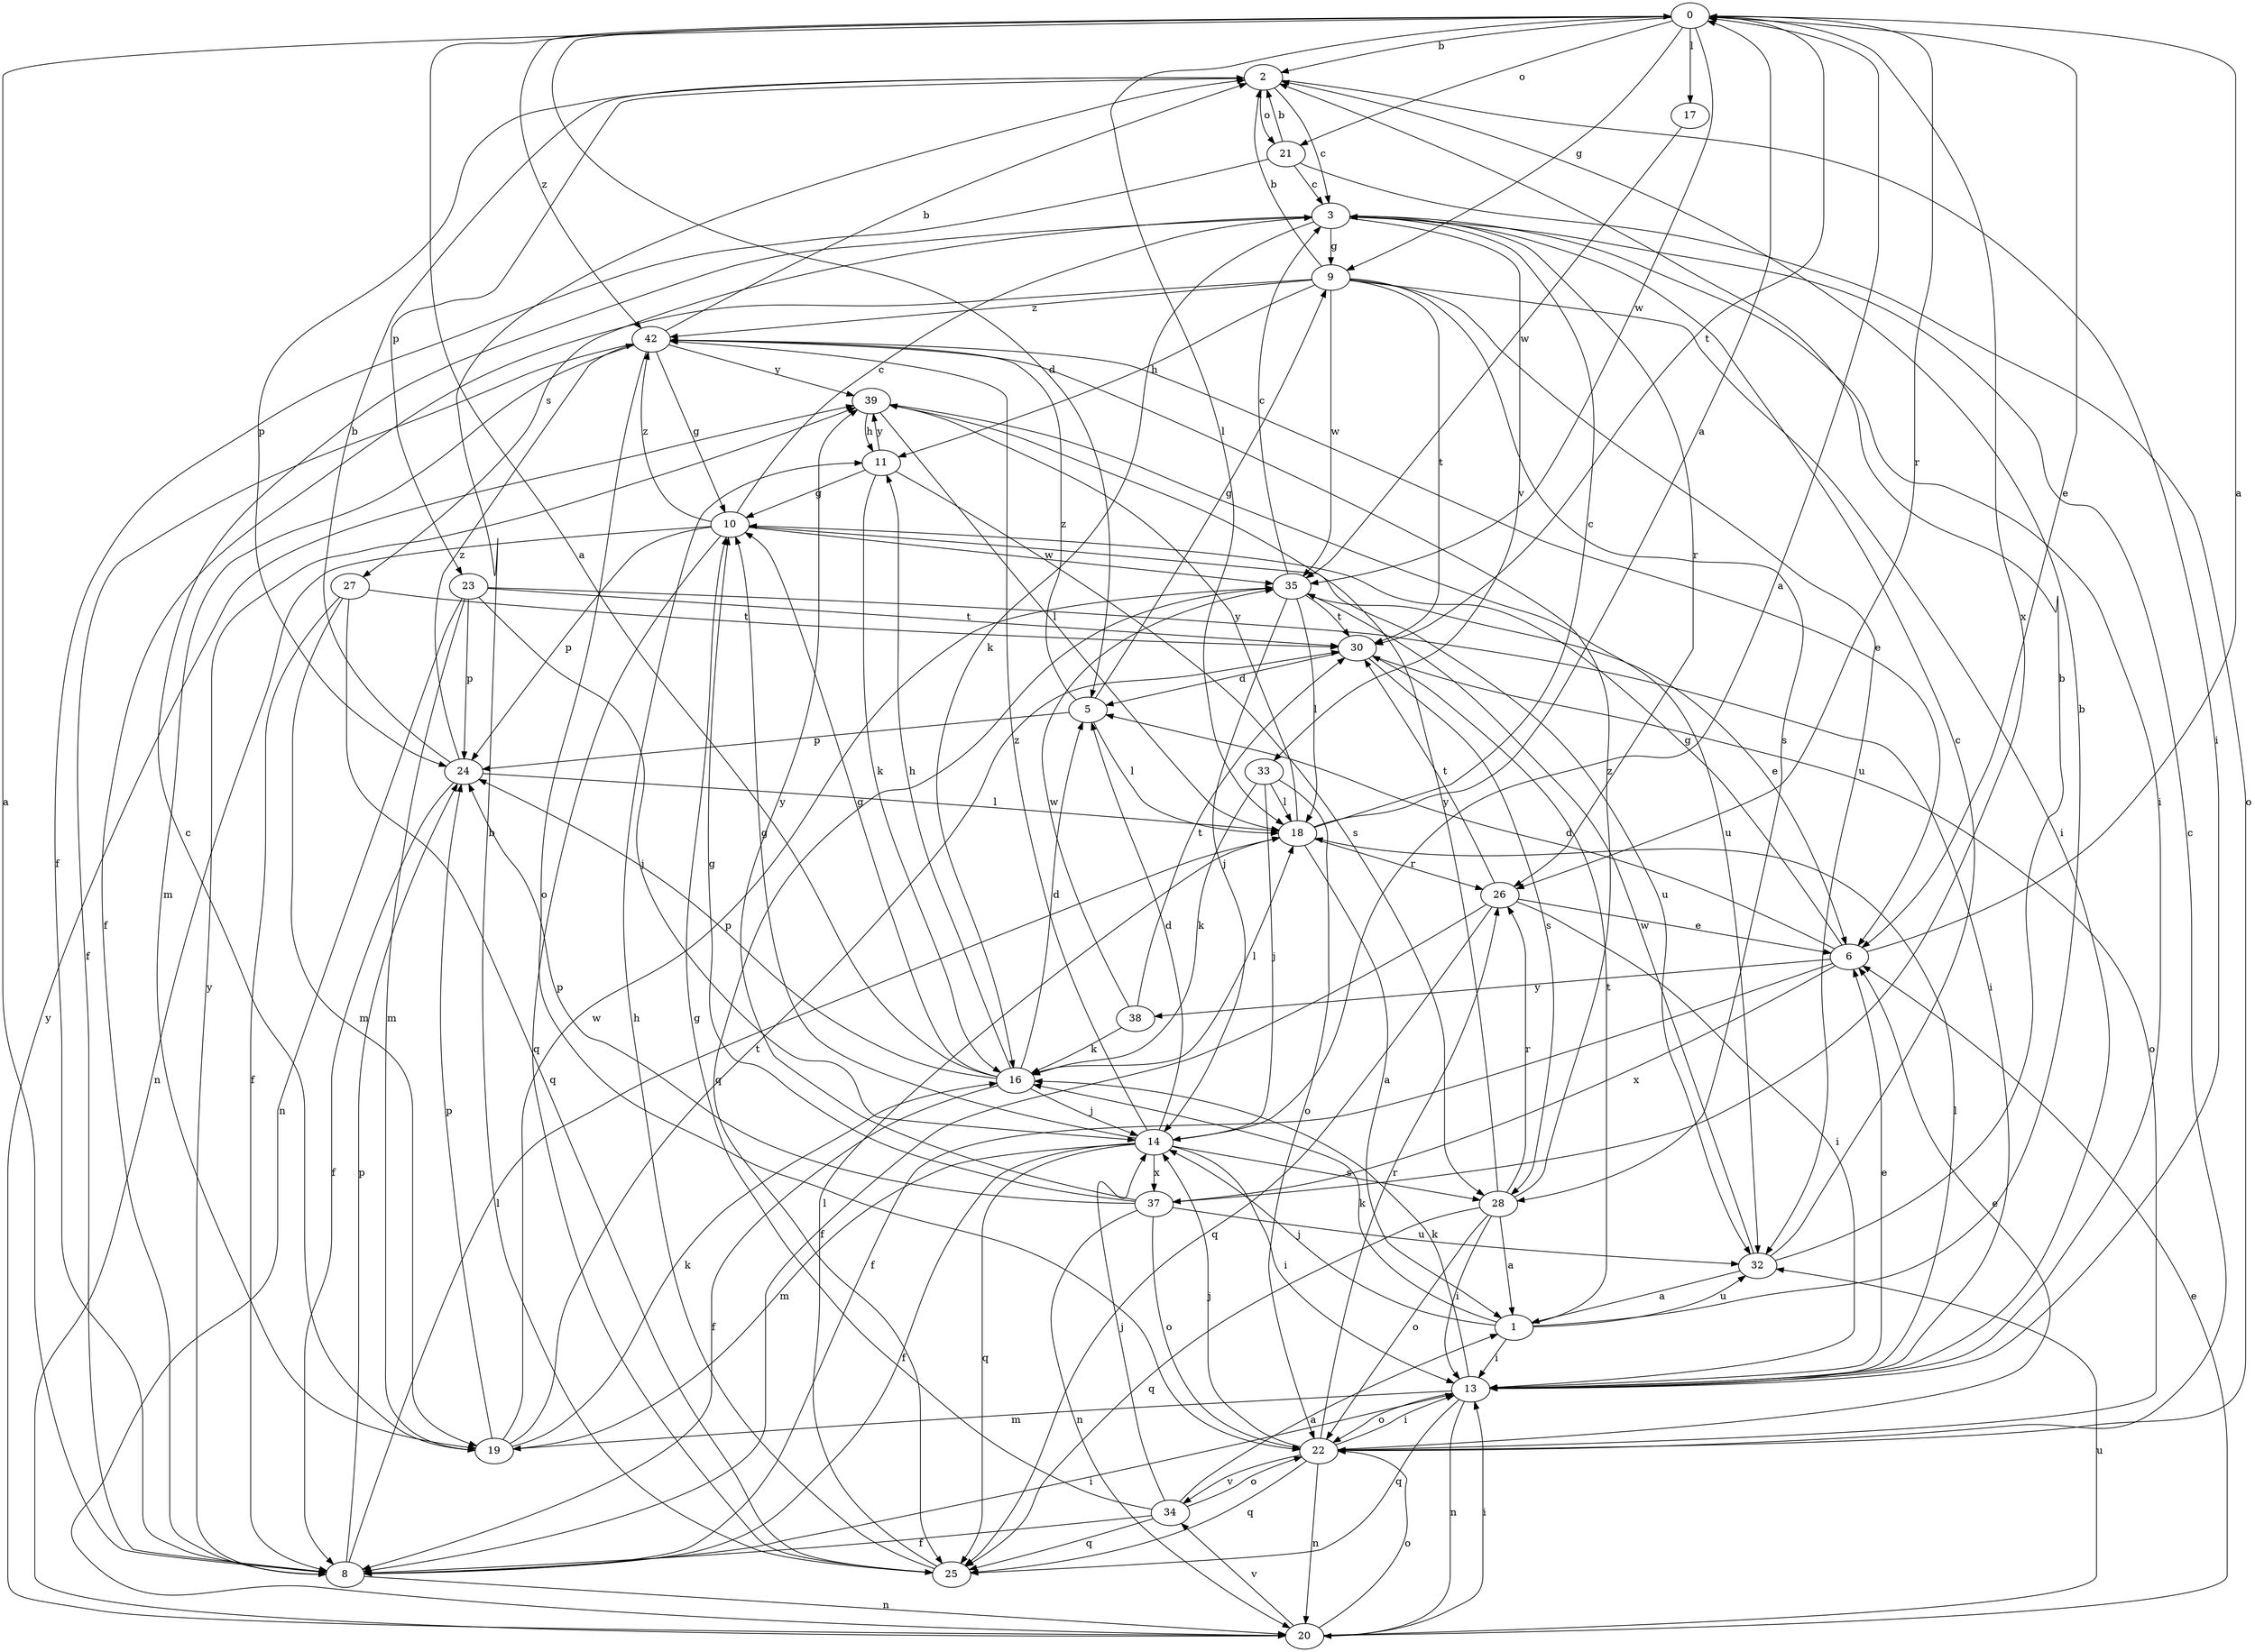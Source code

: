 strict digraph  {
0;
1;
2;
3;
5;
6;
8;
9;
10;
11;
13;
14;
16;
17;
18;
19;
20;
21;
22;
23;
24;
25;
26;
27;
28;
30;
32;
33;
34;
35;
37;
38;
39;
42;
0 -> 2  [label=b];
0 -> 5  [label=d];
0 -> 6  [label=e];
0 -> 9  [label=g];
0 -> 17  [label=l];
0 -> 18  [label=l];
0 -> 21  [label=o];
0 -> 26  [label=r];
0 -> 30  [label=t];
0 -> 35  [label=w];
0 -> 37  [label=x];
0 -> 42  [label=z];
1 -> 2  [label=b];
1 -> 13  [label=i];
1 -> 14  [label=j];
1 -> 16  [label=k];
1 -> 30  [label=t];
1 -> 32  [label=u];
2 -> 3  [label=c];
2 -> 13  [label=i];
2 -> 21  [label=o];
2 -> 23  [label=p];
2 -> 24  [label=p];
3 -> 9  [label=g];
3 -> 13  [label=i];
3 -> 16  [label=k];
3 -> 26  [label=r];
3 -> 27  [label=s];
3 -> 33  [label=v];
5 -> 9  [label=g];
5 -> 18  [label=l];
5 -> 24  [label=p];
5 -> 42  [label=z];
6 -> 0  [label=a];
6 -> 5  [label=d];
6 -> 8  [label=f];
6 -> 10  [label=g];
6 -> 37  [label=x];
6 -> 38  [label=y];
8 -> 0  [label=a];
8 -> 13  [label=i];
8 -> 18  [label=l];
8 -> 20  [label=n];
8 -> 24  [label=p];
8 -> 39  [label=y];
9 -> 2  [label=b];
9 -> 8  [label=f];
9 -> 11  [label=h];
9 -> 13  [label=i];
9 -> 28  [label=s];
9 -> 30  [label=t];
9 -> 32  [label=u];
9 -> 35  [label=w];
9 -> 42  [label=z];
10 -> 3  [label=c];
10 -> 20  [label=n];
10 -> 24  [label=p];
10 -> 25  [label=q];
10 -> 32  [label=u];
10 -> 35  [label=w];
10 -> 42  [label=z];
11 -> 10  [label=g];
11 -> 16  [label=k];
11 -> 28  [label=s];
11 -> 39  [label=y];
13 -> 6  [label=e];
13 -> 16  [label=k];
13 -> 18  [label=l];
13 -> 19  [label=m];
13 -> 20  [label=n];
13 -> 22  [label=o];
13 -> 25  [label=q];
14 -> 0  [label=a];
14 -> 5  [label=d];
14 -> 8  [label=f];
14 -> 10  [label=g];
14 -> 13  [label=i];
14 -> 19  [label=m];
14 -> 25  [label=q];
14 -> 28  [label=s];
14 -> 37  [label=x];
14 -> 42  [label=z];
16 -> 0  [label=a];
16 -> 5  [label=d];
16 -> 8  [label=f];
16 -> 10  [label=g];
16 -> 11  [label=h];
16 -> 14  [label=j];
16 -> 18  [label=l];
16 -> 24  [label=p];
17 -> 35  [label=w];
18 -> 0  [label=a];
18 -> 1  [label=a];
18 -> 3  [label=c];
18 -> 26  [label=r];
18 -> 39  [label=y];
19 -> 3  [label=c];
19 -> 16  [label=k];
19 -> 24  [label=p];
19 -> 30  [label=t];
19 -> 35  [label=w];
20 -> 6  [label=e];
20 -> 13  [label=i];
20 -> 22  [label=o];
20 -> 32  [label=u];
20 -> 34  [label=v];
20 -> 39  [label=y];
21 -> 2  [label=b];
21 -> 3  [label=c];
21 -> 8  [label=f];
21 -> 22  [label=o];
22 -> 3  [label=c];
22 -> 6  [label=e];
22 -> 13  [label=i];
22 -> 14  [label=j];
22 -> 20  [label=n];
22 -> 25  [label=q];
22 -> 26  [label=r];
22 -> 34  [label=v];
23 -> 13  [label=i];
23 -> 14  [label=j];
23 -> 19  [label=m];
23 -> 20  [label=n];
23 -> 24  [label=p];
23 -> 30  [label=t];
24 -> 2  [label=b];
24 -> 8  [label=f];
24 -> 18  [label=l];
24 -> 42  [label=z];
25 -> 2  [label=b];
25 -> 11  [label=h];
25 -> 18  [label=l];
26 -> 6  [label=e];
26 -> 8  [label=f];
26 -> 13  [label=i];
26 -> 25  [label=q];
26 -> 30  [label=t];
27 -> 8  [label=f];
27 -> 19  [label=m];
27 -> 25  [label=q];
27 -> 30  [label=t];
28 -> 1  [label=a];
28 -> 13  [label=i];
28 -> 22  [label=o];
28 -> 25  [label=q];
28 -> 26  [label=r];
28 -> 39  [label=y];
28 -> 42  [label=z];
30 -> 5  [label=d];
30 -> 22  [label=o];
30 -> 28  [label=s];
32 -> 1  [label=a];
32 -> 2  [label=b];
32 -> 3  [label=c];
32 -> 35  [label=w];
33 -> 14  [label=j];
33 -> 16  [label=k];
33 -> 18  [label=l];
33 -> 22  [label=o];
34 -> 1  [label=a];
34 -> 8  [label=f];
34 -> 10  [label=g];
34 -> 14  [label=j];
34 -> 22  [label=o];
34 -> 25  [label=q];
35 -> 3  [label=c];
35 -> 6  [label=e];
35 -> 14  [label=j];
35 -> 18  [label=l];
35 -> 25  [label=q];
35 -> 30  [label=t];
37 -> 10  [label=g];
37 -> 20  [label=n];
37 -> 22  [label=o];
37 -> 24  [label=p];
37 -> 32  [label=u];
37 -> 39  [label=y];
38 -> 16  [label=k];
38 -> 30  [label=t];
38 -> 35  [label=w];
39 -> 11  [label=h];
39 -> 18  [label=l];
39 -> 32  [label=u];
42 -> 2  [label=b];
42 -> 6  [label=e];
42 -> 8  [label=f];
42 -> 10  [label=g];
42 -> 19  [label=m];
42 -> 22  [label=o];
42 -> 39  [label=y];
}
